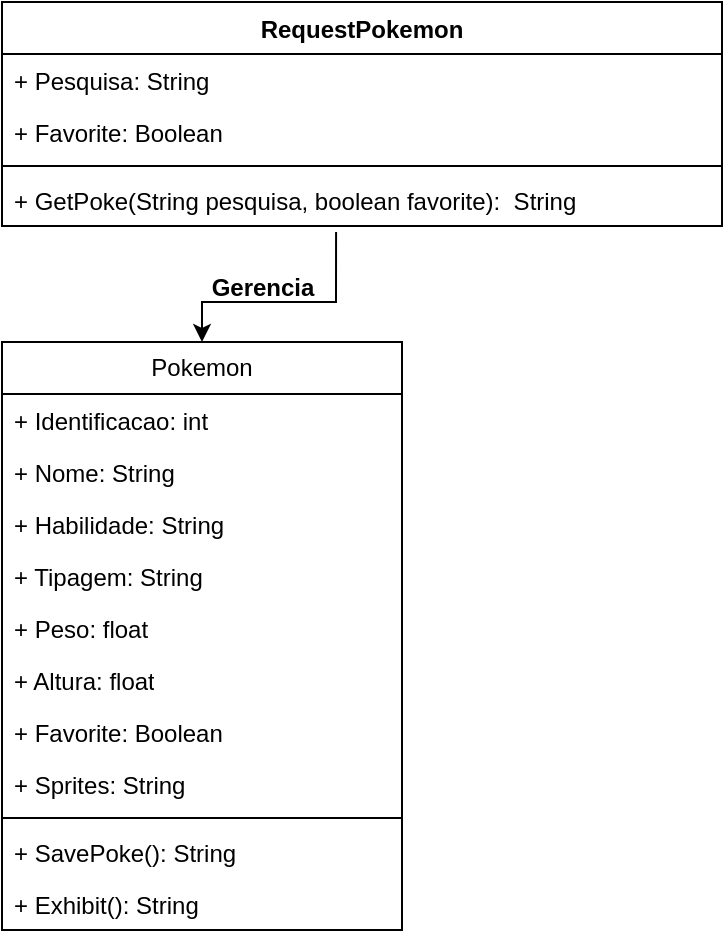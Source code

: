 <mxfile version="21.2.8" type="github">
  <diagram id="C5RBs43oDa-KdzZeNtuy" name="Page-1">
    <mxGraphModel dx="1393" dy="797" grid="1" gridSize="10" guides="1" tooltips="1" connect="1" arrows="1" fold="1" page="1" pageScale="1" pageWidth="827" pageHeight="1169" background="none" math="0" shadow="0">
      <root>
        <mxCell id="WIyWlLk6GJQsqaUBKTNV-0" />
        <mxCell id="WIyWlLk6GJQsqaUBKTNV-1" parent="WIyWlLk6GJQsqaUBKTNV-0" />
        <mxCell id="bpz95JhXo-TbuVrzexSx-9" value="Pokemon" style="swimlane;fontStyle=0;childLayout=stackLayout;horizontal=1;startSize=26;fillColor=none;horizontalStack=0;resizeParent=1;resizeParentMax=0;resizeLast=0;collapsible=1;marginBottom=0;whiteSpace=wrap;html=1;" parent="WIyWlLk6GJQsqaUBKTNV-1" vertex="1">
          <mxGeometry x="80" y="250" width="200" height="294" as="geometry" />
        </mxCell>
        <mxCell id="bpz95JhXo-TbuVrzexSx-1" value="+ Identificacao: int" style="text;strokeColor=none;fillColor=none;align=left;verticalAlign=top;spacingLeft=4;spacingRight=4;overflow=hidden;rotatable=0;points=[[0,0.5],[1,0.5]];portConstraint=eastwest;whiteSpace=wrap;html=1;" parent="bpz95JhXo-TbuVrzexSx-9" vertex="1">
          <mxGeometry y="26" width="200" height="26" as="geometry" />
        </mxCell>
        <mxCell id="zkfFHV4jXpPFQw0GAbJ--1" value="+ Nome: String" style="text;align=left;verticalAlign=top;spacingLeft=4;spacingRight=4;overflow=hidden;rotatable=0;points=[[0,0.5],[1,0.5]];portConstraint=eastwest;" parent="bpz95JhXo-TbuVrzexSx-9" vertex="1">
          <mxGeometry y="52" width="200" height="26" as="geometry" />
        </mxCell>
        <mxCell id="zkfFHV4jXpPFQw0GAbJ--3" value="+ Habilidade: String" style="text;align=left;verticalAlign=top;spacingLeft=4;spacingRight=4;overflow=hidden;rotatable=0;points=[[0,0.5],[1,0.5]];portConstraint=eastwest;rounded=0;shadow=0;html=0;" parent="bpz95JhXo-TbuVrzexSx-9" vertex="1">
          <mxGeometry y="78" width="200" height="26" as="geometry" />
        </mxCell>
        <mxCell id="y-XdAxfK74Th0AIenb4i-12" value="+ Tipagem: String" style="text;strokeColor=none;fillColor=none;align=left;verticalAlign=top;spacingLeft=4;spacingRight=4;overflow=hidden;rotatable=0;points=[[0,0.5],[1,0.5]];portConstraint=eastwest;whiteSpace=wrap;html=1;" parent="bpz95JhXo-TbuVrzexSx-9" vertex="1">
          <mxGeometry y="104" width="200" height="26" as="geometry" />
        </mxCell>
        <mxCell id="zkfFHV4jXpPFQw0GAbJ--2" value="+ Peso: float" style="text;align=left;verticalAlign=top;spacingLeft=4;spacingRight=4;overflow=hidden;rotatable=0;points=[[0,0.5],[1,0.5]];portConstraint=eastwest;rounded=0;shadow=0;html=0;" parent="bpz95JhXo-TbuVrzexSx-9" vertex="1">
          <mxGeometry y="130" width="200" height="26" as="geometry" />
        </mxCell>
        <mxCell id="bpz95JhXo-TbuVrzexSx-2" value="+ Altura: float" style="text;strokeColor=none;fillColor=none;align=left;verticalAlign=top;spacingLeft=4;spacingRight=4;overflow=hidden;rotatable=0;points=[[0,0.5],[1,0.5]];portConstraint=eastwest;whiteSpace=wrap;html=1;" parent="bpz95JhXo-TbuVrzexSx-9" vertex="1">
          <mxGeometry y="156" width="200" height="26" as="geometry" />
        </mxCell>
        <mxCell id="y-XdAxfK74Th0AIenb4i-3" value="+ Favorite: Boolean" style="text;strokeColor=none;fillColor=none;align=left;verticalAlign=top;spacingLeft=4;spacingRight=4;overflow=hidden;rotatable=0;points=[[0,0.5],[1,0.5]];portConstraint=eastwest;whiteSpace=wrap;html=1;" parent="bpz95JhXo-TbuVrzexSx-9" vertex="1">
          <mxGeometry y="182" width="200" height="26" as="geometry" />
        </mxCell>
        <mxCell id="dEOII4GSMPQGcv1e0exD-10" value="+ Sprites: String" style="text;strokeColor=none;fillColor=none;align=left;verticalAlign=top;spacingLeft=4;spacingRight=4;overflow=hidden;rotatable=0;points=[[0,0.5],[1,0.5]];portConstraint=eastwest;whiteSpace=wrap;html=1;" vertex="1" parent="bpz95JhXo-TbuVrzexSx-9">
          <mxGeometry y="208" width="200" height="26" as="geometry" />
        </mxCell>
        <mxCell id="y-XdAxfK74Th0AIenb4i-4" value="" style="line;html=1;strokeWidth=1;align=left;verticalAlign=middle;spacingTop=-1;spacingLeft=3;spacingRight=3;rotatable=0;labelPosition=right;points=[];portConstraint=eastwest;" parent="bpz95JhXo-TbuVrzexSx-9" vertex="1">
          <mxGeometry y="234" width="200" height="8" as="geometry" />
        </mxCell>
        <mxCell id="y-XdAxfK74Th0AIenb4i-7" value="+ SavePoke(): String" style="text;align=left;verticalAlign=top;spacingLeft=4;spacingRight=4;overflow=hidden;rotatable=0;points=[[0,0.5],[1,0.5]];portConstraint=eastwest;" parent="bpz95JhXo-TbuVrzexSx-9" vertex="1">
          <mxGeometry y="242" width="200" height="26" as="geometry" />
        </mxCell>
        <mxCell id="dEOII4GSMPQGcv1e0exD-13" value="+ Exhibit(): String" style="text;align=left;verticalAlign=top;spacingLeft=4;spacingRight=4;overflow=hidden;rotatable=0;points=[[0,0.5],[1,0.5]];portConstraint=eastwest;" vertex="1" parent="bpz95JhXo-TbuVrzexSx-9">
          <mxGeometry y="268" width="200" height="26" as="geometry" />
        </mxCell>
        <mxCell id="dEOII4GSMPQGcv1e0exD-1" value="RequestPokemon" style="swimlane;fontStyle=1;align=center;verticalAlign=top;childLayout=stackLayout;horizontal=1;startSize=26;horizontalStack=0;resizeParent=1;resizeParentMax=0;resizeLast=0;collapsible=1;marginBottom=0;whiteSpace=wrap;html=1;" vertex="1" parent="WIyWlLk6GJQsqaUBKTNV-1">
          <mxGeometry x="80" y="80" width="360" height="112" as="geometry" />
        </mxCell>
        <mxCell id="dEOII4GSMPQGcv1e0exD-2" value="+ Pesquisa: String" style="text;strokeColor=none;fillColor=none;align=left;verticalAlign=top;spacingLeft=4;spacingRight=4;overflow=hidden;rotatable=0;points=[[0,0.5],[1,0.5]];portConstraint=eastwest;whiteSpace=wrap;html=1;" vertex="1" parent="dEOII4GSMPQGcv1e0exD-1">
          <mxGeometry y="26" width="360" height="26" as="geometry" />
        </mxCell>
        <mxCell id="dEOII4GSMPQGcv1e0exD-9" value="+ Favorite: Boolean" style="text;strokeColor=none;fillColor=none;align=left;verticalAlign=top;spacingLeft=4;spacingRight=4;overflow=hidden;rotatable=0;points=[[0,0.5],[1,0.5]];portConstraint=eastwest;whiteSpace=wrap;html=1;" vertex="1" parent="dEOII4GSMPQGcv1e0exD-1">
          <mxGeometry y="52" width="360" height="26" as="geometry" />
        </mxCell>
        <mxCell id="dEOII4GSMPQGcv1e0exD-3" value="" style="line;strokeWidth=1;fillColor=none;align=left;verticalAlign=middle;spacingTop=-1;spacingLeft=3;spacingRight=3;rotatable=0;labelPosition=right;points=[];portConstraint=eastwest;strokeColor=inherit;" vertex="1" parent="dEOII4GSMPQGcv1e0exD-1">
          <mxGeometry y="78" width="360" height="8" as="geometry" />
        </mxCell>
        <mxCell id="dEOII4GSMPQGcv1e0exD-7" value="+ GetPoke(String pesquisa, boolean favorite):&amp;nbsp; String" style="text;strokeColor=none;fillColor=none;align=left;verticalAlign=top;spacingLeft=4;spacingRight=4;overflow=hidden;rotatable=0;points=[[0,0.5],[1,0.5]];portConstraint=eastwest;whiteSpace=wrap;html=1;" vertex="1" parent="dEOII4GSMPQGcv1e0exD-1">
          <mxGeometry y="86" width="360" height="26" as="geometry" />
        </mxCell>
        <mxCell id="dEOII4GSMPQGcv1e0exD-11" value="" style="endArrow=classic;html=1;rounded=0;exitX=0.464;exitY=1.115;exitDx=0;exitDy=0;exitPerimeter=0;entryX=0.5;entryY=0;entryDx=0;entryDy=0;" edge="1" parent="WIyWlLk6GJQsqaUBKTNV-1" source="dEOII4GSMPQGcv1e0exD-7" target="bpz95JhXo-TbuVrzexSx-9">
          <mxGeometry width="50" height="50" relative="1" as="geometry">
            <mxPoint x="390" y="330" as="sourcePoint" />
            <mxPoint x="440" y="280" as="targetPoint" />
            <Array as="points">
              <mxPoint x="247" y="230" />
              <mxPoint x="180" y="230" />
            </Array>
          </mxGeometry>
        </mxCell>
        <mxCell id="dEOII4GSMPQGcv1e0exD-12" value="Gerencia" style="text;align=center;fontStyle=1;verticalAlign=middle;spacingLeft=3;spacingRight=3;strokeColor=none;rotatable=0;points=[[0,0.5],[1,0.5]];portConstraint=eastwest;html=1;" vertex="1" parent="WIyWlLk6GJQsqaUBKTNV-1">
          <mxGeometry x="170" y="210" width="80" height="26" as="geometry" />
        </mxCell>
      </root>
    </mxGraphModel>
  </diagram>
</mxfile>
